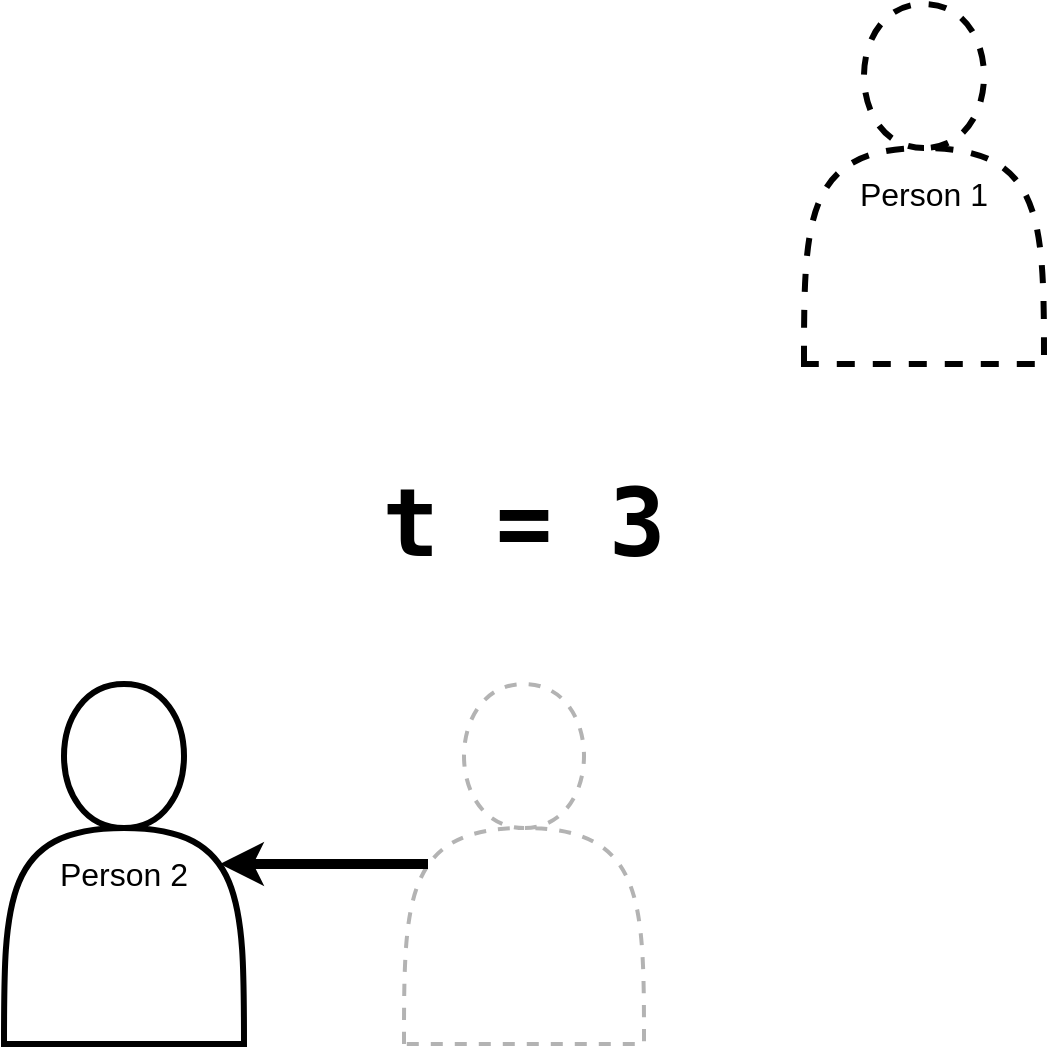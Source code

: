 <mxfile version="21.3.7" type="device">
  <diagram name="Page-1" id="aXk8GVEg9t4zyCOfKGiH">
    <mxGraphModel dx="1195" dy="685" grid="1" gridSize="10" guides="1" tooltips="1" connect="1" arrows="1" fold="1" page="1" pageScale="1" pageWidth="600" pageHeight="600" math="0" shadow="0">
      <root>
        <mxCell id="0" />
        <mxCell id="1" parent="0" />
        <mxCell id="NrmSEk_4bjy6epXLlfkk-26" value="" style="shape=actor;whiteSpace=wrap;html=1;strokeWidth=3;dashed=1;fillColor=none;" vertex="1" parent="1">
          <mxGeometry x="440" y="40" width="120" height="180" as="geometry" />
        </mxCell>
        <mxCell id="NrmSEk_4bjy6epXLlfkk-2" value="&lt;font style=&quot;font-size: 16px;&quot;&gt;Person 1&lt;/font&gt;" style="text;html=1;strokeColor=none;fillColor=none;align=center;verticalAlign=middle;whiteSpace=wrap;rounded=0;" vertex="1" parent="1">
          <mxGeometry x="450" y="120" width="100" height="30" as="geometry" />
        </mxCell>
        <mxCell id="NrmSEk_4bjy6epXLlfkk-8" value="" style="shape=actor;whiteSpace=wrap;html=1;strokeWidth=2;dashed=1;strokeColor=#B3B3B3;" vertex="1" parent="1">
          <mxGeometry x="240" y="380" width="120" height="180" as="geometry" />
        </mxCell>
        <mxCell id="NrmSEk_4bjy6epXLlfkk-20" value="&lt;pre&gt;&lt;font size=&quot;1&quot;&gt;&lt;b style=&quot;font-size: 47px;&quot;&gt;t = 3&lt;/b&gt;&lt;/font&gt;&lt;/pre&gt;" style="text;html=1;strokeColor=none;fillColor=none;align=center;verticalAlign=middle;whiteSpace=wrap;rounded=0;" vertex="1" parent="1">
          <mxGeometry x="240" y="285" width="120" height="30" as="geometry" />
        </mxCell>
        <mxCell id="NrmSEk_4bjy6epXLlfkk-21" value="" style="shape=actor;whiteSpace=wrap;html=1;strokeWidth=3;" vertex="1" parent="1">
          <mxGeometry x="40" y="380" width="120" height="180" as="geometry" />
        </mxCell>
        <mxCell id="NrmSEk_4bjy6epXLlfkk-22" value="&lt;font style=&quot;font-size: 16px;&quot;&gt;Person 2&lt;br&gt;&lt;/font&gt;" style="text;html=1;strokeColor=none;fillColor=none;align=center;verticalAlign=middle;whiteSpace=wrap;rounded=0;" vertex="1" parent="1">
          <mxGeometry x="50" y="460" width="100" height="30" as="geometry" />
        </mxCell>
        <mxCell id="NrmSEk_4bjy6epXLlfkk-25" style="edgeStyle=orthogonalEdgeStyle;orthogonalLoop=1;jettySize=auto;html=1;exitX=0.1;exitY=0.5;exitDx=0;exitDy=0;exitPerimeter=0;strokeWidth=5;rounded=0;entryX=0.9;entryY=0.5;entryDx=0;entryDy=0;entryPerimeter=0;" edge="1" parent="1" source="NrmSEk_4bjy6epXLlfkk-8" target="NrmSEk_4bjy6epXLlfkk-21">
          <mxGeometry relative="1" as="geometry">
            <mxPoint x="158" y="140" as="sourcePoint" />
            <mxPoint x="190" y="460" as="targetPoint" />
            <Array as="points" />
          </mxGeometry>
        </mxCell>
      </root>
    </mxGraphModel>
  </diagram>
</mxfile>
